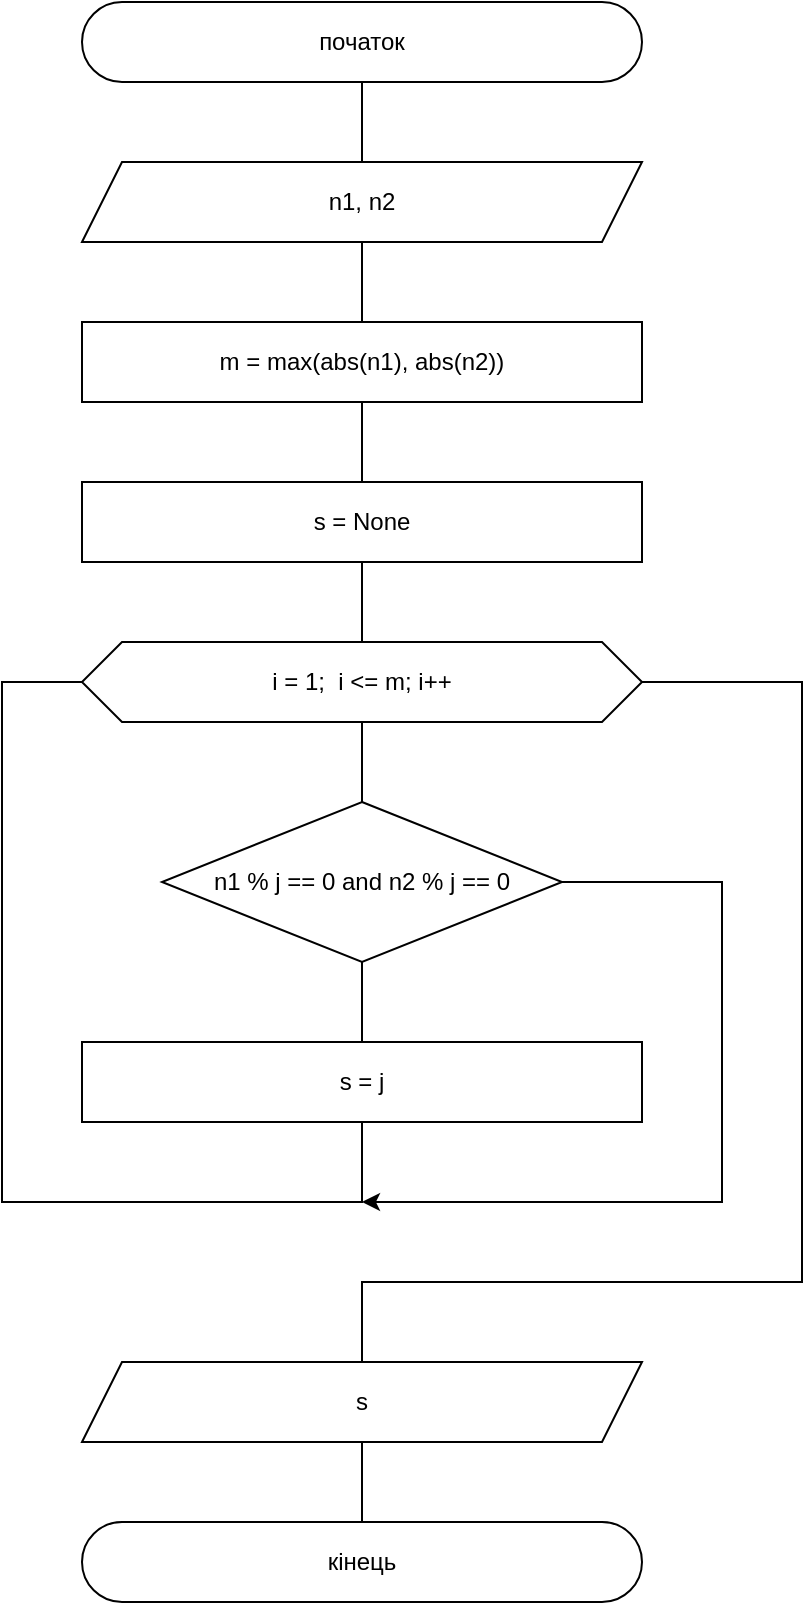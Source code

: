 <mxfile version="20.3.3" type="device"><diagram id="fJsFZjFDnpdweKk67_kO" name="Page-1"><mxGraphModel dx="1038" dy="575" grid="1" gridSize="10" guides="1" tooltips="1" connect="1" arrows="1" fold="1" page="1" pageScale="1" pageWidth="1169" pageHeight="1654" math="0" shadow="0"><root><mxCell id="0"/><mxCell id="1" parent="0"/><mxCell id="hNMOWm5B0XsTW4CkabXw-1" value="початок" style="rounded=1;whiteSpace=wrap;html=1;arcSize=50;" parent="1" vertex="1"><mxGeometry x="280" y="40" width="280" height="40" as="geometry"/></mxCell><mxCell id="hNMOWm5B0XsTW4CkabXw-2" value="кінець" style="rounded=1;whiteSpace=wrap;html=1;arcSize=50;" parent="1" vertex="1"><mxGeometry x="280" y="800" width="280" height="40" as="geometry"/></mxCell><mxCell id="hNMOWm5B0XsTW4CkabXw-3" value="n1, n2" style="shape=parallelogram;perimeter=parallelogramPerimeter;whiteSpace=wrap;html=1;fixedSize=1;" parent="1" vertex="1"><mxGeometry x="280" y="120" width="280" height="40" as="geometry"/></mxCell><mxCell id="hNMOWm5B0XsTW4CkabXw-4" value="m = max(abs(n1), abs(n2))" style="rounded=0;whiteSpace=wrap;html=1;" parent="1" vertex="1"><mxGeometry x="280" y="200" width="280" height="40" as="geometry"/></mxCell><mxCell id="hNMOWm5B0XsTW4CkabXw-5" value="i = 1;&amp;nbsp; i &amp;lt;= m; i++" style="shape=hexagon;perimeter=hexagonPerimeter2;whiteSpace=wrap;html=1;fixedSize=1;" parent="1" vertex="1"><mxGeometry x="280" y="360" width="280" height="40" as="geometry"/></mxCell><mxCell id="hNMOWm5B0XsTW4CkabXw-6" value="n1 % j == 0 and n2 % j == 0" style="rhombus;whiteSpace=wrap;html=1;" parent="1" vertex="1"><mxGeometry x="320" y="440" width="200" height="80" as="geometry"/></mxCell><mxCell id="hNMOWm5B0XsTW4CkabXw-7" value="s = j" style="rounded=0;whiteSpace=wrap;html=1;" parent="1" vertex="1"><mxGeometry x="280" y="560" width="280" height="40" as="geometry"/></mxCell><mxCell id="hNMOWm5B0XsTW4CkabXw-8" value="s" style="shape=parallelogram;perimeter=parallelogramPerimeter;whiteSpace=wrap;html=1;fixedSize=1;" parent="1" vertex="1"><mxGeometry x="280" y="720" width="280" height="40" as="geometry"/></mxCell><mxCell id="hNMOWm5B0XsTW4CkabXw-9" value="s = None" style="rounded=0;whiteSpace=wrap;html=1;" parent="1" vertex="1"><mxGeometry x="280" y="280" width="280" height="40" as="geometry"/></mxCell><mxCell id="hNMOWm5B0XsTW4CkabXw-10" value="" style="endArrow=none;html=1;rounded=0;entryX=0.5;entryY=1;entryDx=0;entryDy=0;exitX=0.5;exitY=0;exitDx=0;exitDy=0;" parent="1" source="hNMOWm5B0XsTW4CkabXw-3" target="hNMOWm5B0XsTW4CkabXw-1" edge="1"><mxGeometry width="50" height="50" relative="1" as="geometry"><mxPoint x="690" y="120" as="sourcePoint"/><mxPoint x="740" y="70" as="targetPoint"/></mxGeometry></mxCell><mxCell id="hNMOWm5B0XsTW4CkabXw-11" value="" style="endArrow=none;html=1;rounded=0;entryX=0.5;entryY=1;entryDx=0;entryDy=0;exitX=0.5;exitY=0;exitDx=0;exitDy=0;" parent="1" source="hNMOWm5B0XsTW4CkabXw-4" target="hNMOWm5B0XsTW4CkabXw-3" edge="1"><mxGeometry width="50" height="50" relative="1" as="geometry"><mxPoint x="700" y="130" as="sourcePoint"/><mxPoint x="750" y="80" as="targetPoint"/></mxGeometry></mxCell><mxCell id="hNMOWm5B0XsTW4CkabXw-12" value="" style="endArrow=none;html=1;rounded=0;entryX=0.5;entryY=1;entryDx=0;entryDy=0;exitX=0.5;exitY=0;exitDx=0;exitDy=0;" parent="1" source="hNMOWm5B0XsTW4CkabXw-9" target="hNMOWm5B0XsTW4CkabXw-4" edge="1"><mxGeometry width="50" height="50" relative="1" as="geometry"><mxPoint x="710" y="140" as="sourcePoint"/><mxPoint x="760" y="90" as="targetPoint"/></mxGeometry></mxCell><mxCell id="hNMOWm5B0XsTW4CkabXw-13" value="" style="endArrow=none;html=1;rounded=0;entryX=0.5;entryY=1;entryDx=0;entryDy=0;exitX=0.5;exitY=0;exitDx=0;exitDy=0;" parent="1" source="hNMOWm5B0XsTW4CkabXw-5" target="hNMOWm5B0XsTW4CkabXw-9" edge="1"><mxGeometry width="50" height="50" relative="1" as="geometry"><mxPoint x="720" y="150" as="sourcePoint"/><mxPoint x="770" y="100" as="targetPoint"/></mxGeometry></mxCell><mxCell id="hNMOWm5B0XsTW4CkabXw-14" value="" style="endArrow=none;html=1;rounded=0;entryX=0.5;entryY=1;entryDx=0;entryDy=0;exitX=0.5;exitY=0;exitDx=0;exitDy=0;" parent="1" source="hNMOWm5B0XsTW4CkabXw-6" target="hNMOWm5B0XsTW4CkabXw-5" edge="1"><mxGeometry width="50" height="50" relative="1" as="geometry"><mxPoint x="730" y="160" as="sourcePoint"/><mxPoint x="780" y="110" as="targetPoint"/></mxGeometry></mxCell><mxCell id="hNMOWm5B0XsTW4CkabXw-15" value="" style="endArrow=none;html=1;rounded=0;exitX=0.5;exitY=1;exitDx=0;exitDy=0;entryX=0.5;entryY=0;entryDx=0;entryDy=0;" parent="1" source="hNMOWm5B0XsTW4CkabXw-6" target="hNMOWm5B0XsTW4CkabXw-7" edge="1"><mxGeometry width="50" height="50" relative="1" as="geometry"><mxPoint x="740" y="170" as="sourcePoint"/><mxPoint x="790" y="120" as="targetPoint"/></mxGeometry></mxCell><mxCell id="hNMOWm5B0XsTW4CkabXw-16" value="" style="endArrow=none;html=1;rounded=0;exitX=0.5;exitY=1;exitDx=0;exitDy=0;entryX=0;entryY=0.5;entryDx=0;entryDy=0;" parent="1" source="hNMOWm5B0XsTW4CkabXw-7" target="hNMOWm5B0XsTW4CkabXw-5" edge="1"><mxGeometry width="50" height="50" relative="1" as="geometry"><mxPoint x="410" y="650" as="sourcePoint"/><mxPoint x="610" y="634" as="targetPoint"/><Array as="points"><mxPoint x="420" y="640"/><mxPoint x="240" y="640"/><mxPoint x="240" y="380"/></Array></mxGeometry></mxCell><mxCell id="hNMOWm5B0XsTW4CkabXw-18" value="" style="endArrow=none;html=1;rounded=0;exitX=1;exitY=0.5;exitDx=0;exitDy=0;entryX=0.5;entryY=0;entryDx=0;entryDy=0;" parent="1" source="hNMOWm5B0XsTW4CkabXw-5" target="hNMOWm5B0XsTW4CkabXw-8" edge="1"><mxGeometry width="50" height="50" relative="1" as="geometry"><mxPoint x="770" y="200" as="sourcePoint"/><mxPoint x="820" y="150" as="targetPoint"/><Array as="points"><mxPoint x="640" y="380"/><mxPoint x="640" y="680"/><mxPoint x="420" y="680"/></Array></mxGeometry></mxCell><mxCell id="hNMOWm5B0XsTW4CkabXw-21" value="" style="endArrow=none;html=1;rounded=0;entryX=0.5;entryY=1;entryDx=0;entryDy=0;exitX=0.5;exitY=0;exitDx=0;exitDy=0;" parent="1" source="hNMOWm5B0XsTW4CkabXw-2" target="hNMOWm5B0XsTW4CkabXw-8" edge="1"><mxGeometry width="50" height="50" relative="1" as="geometry"><mxPoint x="610" y="920" as="sourcePoint"/><mxPoint x="660" y="870" as="targetPoint"/></mxGeometry></mxCell><mxCell id="hNMOWm5B0XsTW4CkabXw-22" value="" style="endArrow=classic;html=1;rounded=0;exitX=1;exitY=0.5;exitDx=0;exitDy=0;" parent="1" source="hNMOWm5B0XsTW4CkabXw-6" edge="1"><mxGeometry width="50" height="50" relative="1" as="geometry"><mxPoint x="510" y="420" as="sourcePoint"/><mxPoint x="420" y="640" as="targetPoint"/><Array as="points"><mxPoint x="600" y="480"/><mxPoint x="600" y="640"/></Array></mxGeometry></mxCell></root></mxGraphModel></diagram></mxfile>